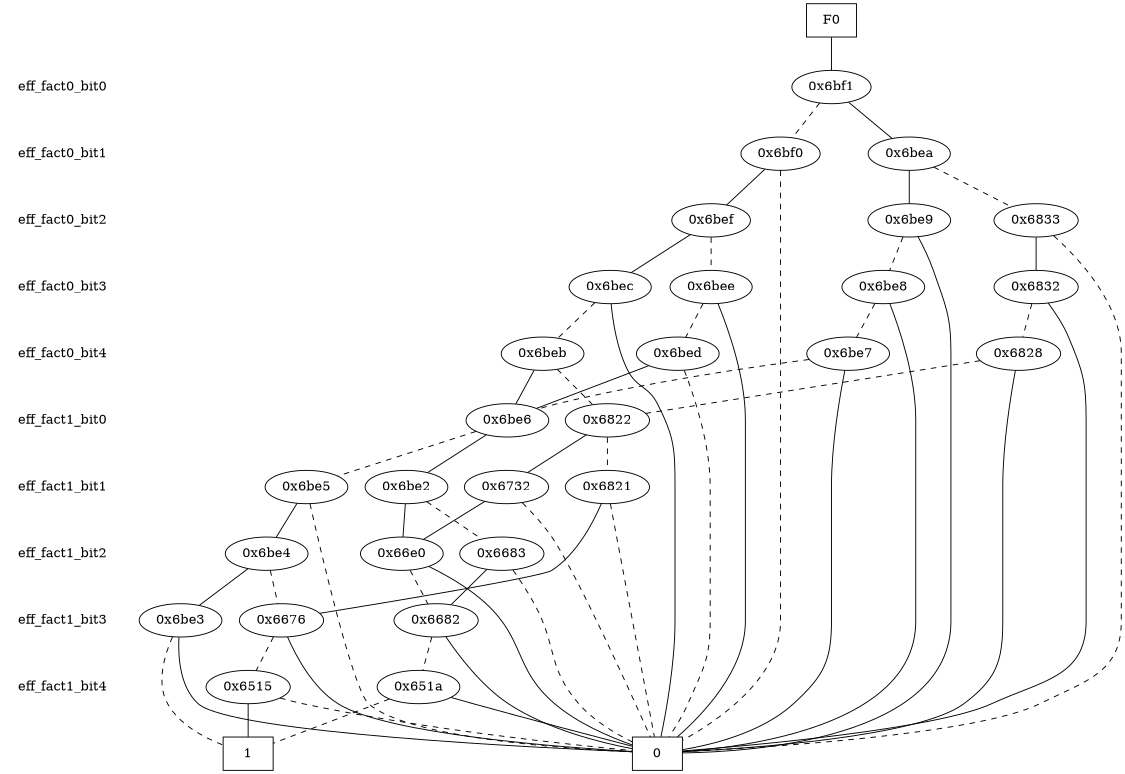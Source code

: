 digraph "DD" {
size = "7.5,10"
center = true;
edge [dir = none];
{ node [shape = plaintext];
  edge [style = invis];
  "CONST NODES" [style = invis];
" eff_fact0_bit0 " -> " eff_fact0_bit1 " -> " eff_fact0_bit2 " -> " eff_fact0_bit3 " -> " eff_fact0_bit4 " -> " eff_fact1_bit0 " -> " eff_fact1_bit1 " -> " eff_fact1_bit2 " -> " eff_fact1_bit3 " -> " eff_fact1_bit4 " -> "CONST NODES"; 
}
{ rank = same; node [shape = box]; edge [style = invis];
"F0"; }
{ rank = same; " eff_fact0_bit0 ";
"0x6bf1";
}
{ rank = same; " eff_fact0_bit1 ";
"0x6bf0";
"0x6bea";
}
{ rank = same; " eff_fact0_bit2 ";
"0x6be9";
"0x6bef";
"0x6833";
}
{ rank = same; " eff_fact0_bit3 ";
"0x6be8";
"0x6bec";
"0x6bee";
"0x6832";
}
{ rank = same; " eff_fact0_bit4 ";
"0x6bed";
"0x6be7";
"0x6828";
"0x6beb";
}
{ rank = same; " eff_fact1_bit0 ";
"0x6be6";
"0x6822";
}
{ rank = same; " eff_fact1_bit1 ";
"0x6be5";
"0x6732";
"0x6be2";
"0x6821";
}
{ rank = same; " eff_fact1_bit2 ";
"0x66e0";
"0x6be4";
"0x6683";
}
{ rank = same; " eff_fact1_bit3 ";
"0x6682";
"0x6be3";
"0x6676";
}
{ rank = same; " eff_fact1_bit4 ";
"0x6515";
"0x651a";
}
{ rank = same; "CONST NODES";
{ node [shape = box]; "0x61c";
"0x61b";
}
}
"F0" -> "0x6bf1" [style = solid];
"0x6bf1" -> "0x6bea";
"0x6bf1" -> "0x6bf0" [style = dashed];
"0x6bf0" -> "0x6bef";
"0x6bf0" -> "0x61c" [style = dashed];
"0x6bea" -> "0x6be9";
"0x6bea" -> "0x6833" [style = dashed];
"0x6be9" -> "0x61c";
"0x6be9" -> "0x6be8" [style = dashed];
"0x6bef" -> "0x6bec";
"0x6bef" -> "0x6bee" [style = dashed];
"0x6833" -> "0x6832";
"0x6833" -> "0x61c" [style = dashed];
"0x6be8" -> "0x61c";
"0x6be8" -> "0x6be7" [style = dashed];
"0x6bec" -> "0x61c";
"0x6bec" -> "0x6beb" [style = dashed];
"0x6bee" -> "0x61c";
"0x6bee" -> "0x6bed" [style = dashed];
"0x6832" -> "0x61c";
"0x6832" -> "0x6828" [style = dashed];
"0x6bed" -> "0x6be6";
"0x6bed" -> "0x61c" [style = dashed];
"0x6be7" -> "0x61c";
"0x6be7" -> "0x6be6" [style = dashed];
"0x6828" -> "0x61c";
"0x6828" -> "0x6822" [style = dashed];
"0x6beb" -> "0x6be6";
"0x6beb" -> "0x6822" [style = dashed];
"0x6be6" -> "0x6be2";
"0x6be6" -> "0x6be5" [style = dashed];
"0x6822" -> "0x6732";
"0x6822" -> "0x6821" [style = dashed];
"0x6be5" -> "0x6be4";
"0x6be5" -> "0x61c" [style = dashed];
"0x6732" -> "0x66e0";
"0x6732" -> "0x61c" [style = dashed];
"0x6be2" -> "0x66e0";
"0x6be2" -> "0x6683" [style = dashed];
"0x6821" -> "0x6676";
"0x6821" -> "0x61c" [style = dashed];
"0x66e0" -> "0x61c";
"0x66e0" -> "0x6682" [style = dashed];
"0x6be4" -> "0x6be3";
"0x6be4" -> "0x6676" [style = dashed];
"0x6683" -> "0x6682";
"0x6683" -> "0x61c" [style = dashed];
"0x6682" -> "0x61c";
"0x6682" -> "0x651a" [style = dashed];
"0x6be3" -> "0x61c";
"0x6be3" -> "0x61b" [style = dashed];
"0x6676" -> "0x61c";
"0x6676" -> "0x6515" [style = dashed];
"0x6515" -> "0x61b";
"0x6515" -> "0x61c" [style = dashed];
"0x651a" -> "0x61c";
"0x651a" -> "0x61b" [style = dashed];
"0x61c" [label = "0"];
"0x61b" [label = "1"];
}
